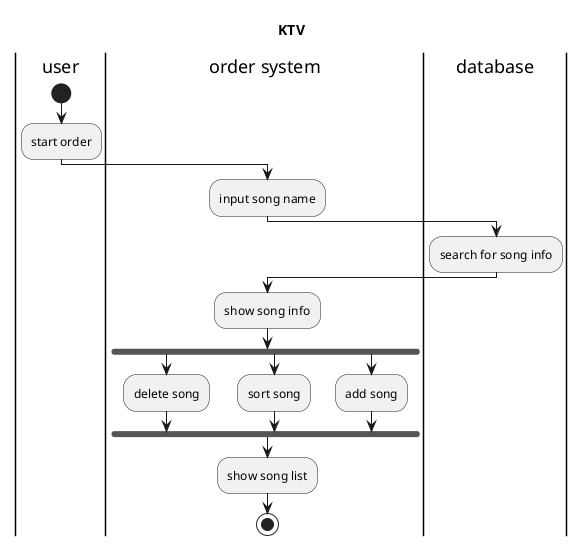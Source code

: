 @startuml KTV
title KTV
|user|
start
:start order;
|order system|
:input song name;
|database|
:search for song info;
|order system|
:show song info;
fork
:delete song;
fork again
:sort song;
fork again
:add song;
end fork
:show song list;
stop 
@enduml